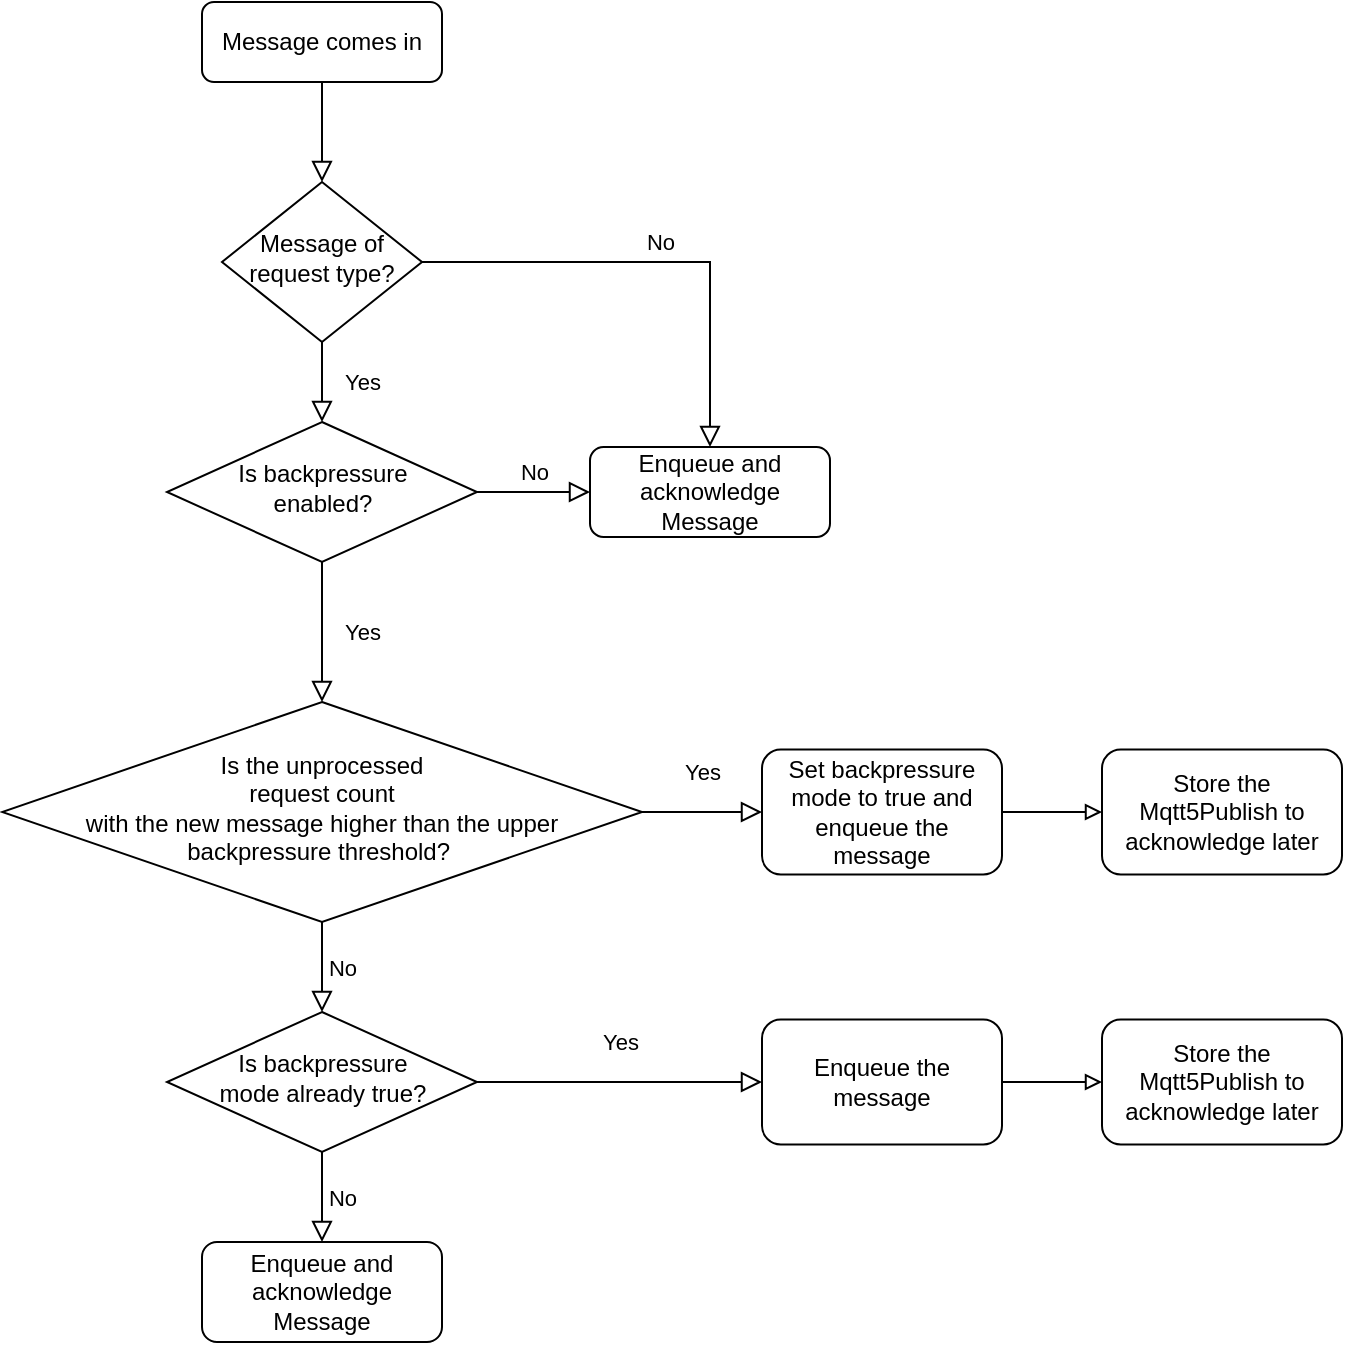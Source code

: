 <mxfile version="20.3.0" type="device"><diagram id="C5RBs43oDa-KdzZeNtuy" name="Page-1"><mxGraphModel dx="1038" dy="649" grid="1" gridSize="10" guides="1" tooltips="1" connect="1" arrows="1" fold="1" page="1" pageScale="1" pageWidth="827" pageHeight="1169" math="0" shadow="0"><root><mxCell id="WIyWlLk6GJQsqaUBKTNV-0"/><mxCell id="WIyWlLk6GJQsqaUBKTNV-1" parent="WIyWlLk6GJQsqaUBKTNV-0"/><mxCell id="WIyWlLk6GJQsqaUBKTNV-2" value="" style="rounded=0;html=1;jettySize=auto;orthogonalLoop=1;fontSize=11;endArrow=block;endFill=0;endSize=8;strokeWidth=1;shadow=0;labelBackgroundColor=none;edgeStyle=orthogonalEdgeStyle;" parent="WIyWlLk6GJQsqaUBKTNV-1" source="WIyWlLk6GJQsqaUBKTNV-3" target="WIyWlLk6GJQsqaUBKTNV-6" edge="1"><mxGeometry relative="1" as="geometry"/></mxCell><mxCell id="WIyWlLk6GJQsqaUBKTNV-3" value="Message comes in" style="rounded=1;whiteSpace=wrap;html=1;fontSize=12;glass=0;strokeWidth=1;shadow=0;" parent="WIyWlLk6GJQsqaUBKTNV-1" vertex="1"><mxGeometry x="160" y="80" width="120" height="40" as="geometry"/></mxCell><mxCell id="WIyWlLk6GJQsqaUBKTNV-4" value="Yes" style="rounded=0;html=1;jettySize=auto;orthogonalLoop=1;fontSize=11;endArrow=block;endFill=0;endSize=8;strokeWidth=1;shadow=0;labelBackgroundColor=none;edgeStyle=orthogonalEdgeStyle;" parent="WIyWlLk6GJQsqaUBKTNV-1" source="WIyWlLk6GJQsqaUBKTNV-6" target="WIyWlLk6GJQsqaUBKTNV-10" edge="1"><mxGeometry y="20" relative="1" as="geometry"><mxPoint as="offset"/></mxGeometry></mxCell><mxCell id="WIyWlLk6GJQsqaUBKTNV-5" value="No" style="edgeStyle=orthogonalEdgeStyle;rounded=0;html=1;jettySize=auto;orthogonalLoop=1;fontSize=11;endArrow=block;endFill=0;endSize=8;strokeWidth=1;shadow=0;labelBackgroundColor=none;entryX=0.5;entryY=0;entryDx=0;entryDy=0;" parent="WIyWlLk6GJQsqaUBKTNV-1" source="WIyWlLk6GJQsqaUBKTNV-6" target="WIyWlLk6GJQsqaUBKTNV-12" edge="1"><mxGeometry y="10" relative="1" as="geometry"><mxPoint as="offset"/><mxPoint x="360" y="210" as="targetPoint"/></mxGeometry></mxCell><mxCell id="WIyWlLk6GJQsqaUBKTNV-6" value="Message of request type?" style="rhombus;whiteSpace=wrap;html=1;shadow=0;fontFamily=Helvetica;fontSize=12;align=center;strokeWidth=1;spacing=6;spacingTop=-4;" parent="WIyWlLk6GJQsqaUBKTNV-1" vertex="1"><mxGeometry x="170" y="170" width="100" height="80" as="geometry"/></mxCell><mxCell id="WIyWlLk6GJQsqaUBKTNV-10" value="Is backpressure&lt;br&gt;enabled?" style="rhombus;whiteSpace=wrap;html=1;shadow=0;fontFamily=Helvetica;fontSize=12;align=center;strokeWidth=1;spacing=6;spacingTop=-4;" parent="WIyWlLk6GJQsqaUBKTNV-1" vertex="1"><mxGeometry x="142.5" y="290" width="155" height="70" as="geometry"/></mxCell><mxCell id="WIyWlLk6GJQsqaUBKTNV-12" value="Enqueue and acknowledge Message" style="rounded=1;whiteSpace=wrap;html=1;fontSize=12;glass=0;strokeWidth=1;shadow=0;" parent="WIyWlLk6GJQsqaUBKTNV-1" vertex="1"><mxGeometry x="354" y="302.5" width="120" height="45" as="geometry"/></mxCell><mxCell id="P4kv50PzRNPZHWEjWYEf-1" value="No" style="edgeStyle=orthogonalEdgeStyle;rounded=0;html=1;jettySize=auto;orthogonalLoop=1;fontSize=11;endArrow=block;endFill=0;endSize=8;strokeWidth=1;shadow=0;labelBackgroundColor=none;exitX=1;exitY=0.5;exitDx=0;exitDy=0;entryX=0;entryY=0.5;entryDx=0;entryDy=0;" edge="1" parent="WIyWlLk6GJQsqaUBKTNV-1" source="WIyWlLk6GJQsqaUBKTNV-10" target="WIyWlLk6GJQsqaUBKTNV-12"><mxGeometry y="10" relative="1" as="geometry"><mxPoint as="offset"/><mxPoint x="280" y="220" as="sourcePoint"/><mxPoint x="330" y="220" as="targetPoint"/></mxGeometry></mxCell><mxCell id="P4kv50PzRNPZHWEjWYEf-2" value="Yes" style="rounded=0;html=1;jettySize=auto;orthogonalLoop=1;fontSize=11;endArrow=block;endFill=0;endSize=8;strokeWidth=1;shadow=0;labelBackgroundColor=none;edgeStyle=orthogonalEdgeStyle;entryX=0.5;entryY=0;entryDx=0;entryDy=0;exitX=0.5;exitY=1;exitDx=0;exitDy=0;" edge="1" parent="WIyWlLk6GJQsqaUBKTNV-1" source="WIyWlLk6GJQsqaUBKTNV-10" target="P4kv50PzRNPZHWEjWYEf-3"><mxGeometry y="20" relative="1" as="geometry"><mxPoint as="offset"/><mxPoint x="230" y="260" as="sourcePoint"/><mxPoint x="220" y="430" as="targetPoint"/></mxGeometry></mxCell><mxCell id="P4kv50PzRNPZHWEjWYEf-3" value="Is the unprocessed&lt;br&gt;request count&lt;br&gt;with the new message higher than the upper backpressure threshold?&amp;nbsp;" style="rhombus;whiteSpace=wrap;html=1;shadow=0;fontFamily=Helvetica;fontSize=12;align=center;strokeWidth=1;spacing=6;spacingTop=-4;" vertex="1" parent="WIyWlLk6GJQsqaUBKTNV-1"><mxGeometry x="60" y="430" width="320" height="110" as="geometry"/></mxCell><mxCell id="P4kv50PzRNPZHWEjWYEf-7" style="edgeStyle=orthogonalEdgeStyle;rounded=0;orthogonalLoop=1;jettySize=auto;html=1;exitX=1;exitY=0.5;exitDx=0;exitDy=0;entryX=0;entryY=0.5;entryDx=0;entryDy=0;endArrow=block;endFill=0;" edge="1" parent="WIyWlLk6GJQsqaUBKTNV-1" source="P4kv50PzRNPZHWEjWYEf-4" target="P4kv50PzRNPZHWEjWYEf-6"><mxGeometry relative="1" as="geometry"/></mxCell><mxCell id="P4kv50PzRNPZHWEjWYEf-4" value="Set backpressure mode to true and enqueue the message" style="rounded=1;whiteSpace=wrap;html=1;fontSize=12;glass=0;strokeWidth=1;shadow=0;" vertex="1" parent="WIyWlLk6GJQsqaUBKTNV-1"><mxGeometry x="440" y="453.75" width="120" height="62.5" as="geometry"/></mxCell><mxCell id="P4kv50PzRNPZHWEjWYEf-5" value="Yes" style="rounded=0;html=1;jettySize=auto;orthogonalLoop=1;fontSize=11;endArrow=block;endFill=0;endSize=8;strokeWidth=1;shadow=0;labelBackgroundColor=none;edgeStyle=orthogonalEdgeStyle;entryX=0;entryY=0.5;entryDx=0;entryDy=0;exitX=1;exitY=0.5;exitDx=0;exitDy=0;" edge="1" parent="WIyWlLk6GJQsqaUBKTNV-1" source="P4kv50PzRNPZHWEjWYEf-3" target="P4kv50PzRNPZHWEjWYEf-4"><mxGeometry y="20" relative="1" as="geometry"><mxPoint as="offset"/><mxPoint x="230" y="370" as="sourcePoint"/><mxPoint x="230" y="440" as="targetPoint"/></mxGeometry></mxCell><mxCell id="P4kv50PzRNPZHWEjWYEf-6" value="Store the Mqtt5Publish to acknowledge later" style="rounded=1;whiteSpace=wrap;html=1;fontSize=12;glass=0;strokeWidth=1;shadow=0;" vertex="1" parent="WIyWlLk6GJQsqaUBKTNV-1"><mxGeometry x="610" y="453.75" width="120" height="62.5" as="geometry"/></mxCell><mxCell id="P4kv50PzRNPZHWEjWYEf-8" value="Is backpressure&lt;br&gt;mode already true?" style="rhombus;whiteSpace=wrap;html=1;shadow=0;fontFamily=Helvetica;fontSize=12;align=center;strokeWidth=1;spacing=6;spacingTop=-4;" vertex="1" parent="WIyWlLk6GJQsqaUBKTNV-1"><mxGeometry x="142.5" y="585" width="155" height="70" as="geometry"/></mxCell><mxCell id="P4kv50PzRNPZHWEjWYEf-10" value="No" style="edgeStyle=orthogonalEdgeStyle;rounded=0;html=1;jettySize=auto;orthogonalLoop=1;fontSize=11;endArrow=block;endFill=0;endSize=8;strokeWidth=1;shadow=0;labelBackgroundColor=none;exitX=0.5;exitY=1;exitDx=0;exitDy=0;entryX=0.5;entryY=0;entryDx=0;entryDy=0;" edge="1" parent="WIyWlLk6GJQsqaUBKTNV-1" source="P4kv50PzRNPZHWEjWYEf-3" target="P4kv50PzRNPZHWEjWYEf-8"><mxGeometry y="10" relative="1" as="geometry"><mxPoint as="offset"/><mxPoint x="307.5" y="335" as="sourcePoint"/><mxPoint x="364" y="335" as="targetPoint"/></mxGeometry></mxCell><mxCell id="P4kv50PzRNPZHWEjWYEf-11" value="Enqueue the message" style="rounded=1;whiteSpace=wrap;html=1;fontSize=12;glass=0;strokeWidth=1;shadow=0;" vertex="1" parent="WIyWlLk6GJQsqaUBKTNV-1"><mxGeometry x="440" y="588.75" width="120" height="62.5" as="geometry"/></mxCell><mxCell id="P4kv50PzRNPZHWEjWYEf-13" value="Yes" style="rounded=0;html=1;jettySize=auto;orthogonalLoop=1;fontSize=11;endArrow=block;endFill=0;endSize=8;strokeWidth=1;shadow=0;labelBackgroundColor=none;edgeStyle=orthogonalEdgeStyle;entryX=0;entryY=0.5;entryDx=0;entryDy=0;exitX=1;exitY=0.5;exitDx=0;exitDy=0;" edge="1" parent="WIyWlLk6GJQsqaUBKTNV-1" source="P4kv50PzRNPZHWEjWYEf-8" target="P4kv50PzRNPZHWEjWYEf-11"><mxGeometry y="20" relative="1" as="geometry"><mxPoint as="offset"/><mxPoint x="390" y="495" as="sourcePoint"/><mxPoint x="450" y="495" as="targetPoint"/></mxGeometry></mxCell><mxCell id="P4kv50PzRNPZHWEjWYEf-14" value="Store the Mqtt5Publish to acknowledge later" style="rounded=1;whiteSpace=wrap;html=1;fontSize=12;glass=0;strokeWidth=1;shadow=0;" vertex="1" parent="WIyWlLk6GJQsqaUBKTNV-1"><mxGeometry x="610" y="588.75" width="120" height="62.5" as="geometry"/></mxCell><mxCell id="P4kv50PzRNPZHWEjWYEf-15" style="edgeStyle=orthogonalEdgeStyle;rounded=0;orthogonalLoop=1;jettySize=auto;html=1;exitX=1;exitY=0.5;exitDx=0;exitDy=0;endArrow=block;endFill=0;entryX=0;entryY=0.5;entryDx=0;entryDy=0;" edge="1" parent="WIyWlLk6GJQsqaUBKTNV-1" source="P4kv50PzRNPZHWEjWYEf-11" target="P4kv50PzRNPZHWEjWYEf-14"><mxGeometry relative="1" as="geometry"><mxPoint x="570" y="495" as="sourcePoint"/><mxPoint x="610" y="620" as="targetPoint"/></mxGeometry></mxCell><mxCell id="P4kv50PzRNPZHWEjWYEf-16" value="Enqueue and acknowledge Message" style="rounded=1;whiteSpace=wrap;html=1;fontSize=12;glass=0;strokeWidth=1;shadow=0;" vertex="1" parent="WIyWlLk6GJQsqaUBKTNV-1"><mxGeometry x="160" y="700" width="120" height="50" as="geometry"/></mxCell><mxCell id="P4kv50PzRNPZHWEjWYEf-17" value="No" style="edgeStyle=orthogonalEdgeStyle;rounded=0;html=1;jettySize=auto;orthogonalLoop=1;fontSize=11;endArrow=block;endFill=0;endSize=8;strokeWidth=1;shadow=0;labelBackgroundColor=none;exitX=0.5;exitY=1;exitDx=0;exitDy=0;entryX=0.5;entryY=0;entryDx=0;entryDy=0;" edge="1" parent="WIyWlLk6GJQsqaUBKTNV-1" source="P4kv50PzRNPZHWEjWYEf-8" target="P4kv50PzRNPZHWEjWYEf-16"><mxGeometry y="10" relative="1" as="geometry"><mxPoint as="offset"/><mxPoint x="307.5" y="335" as="sourcePoint"/><mxPoint x="364" y="335" as="targetPoint"/></mxGeometry></mxCell></root></mxGraphModel></diagram></mxfile>